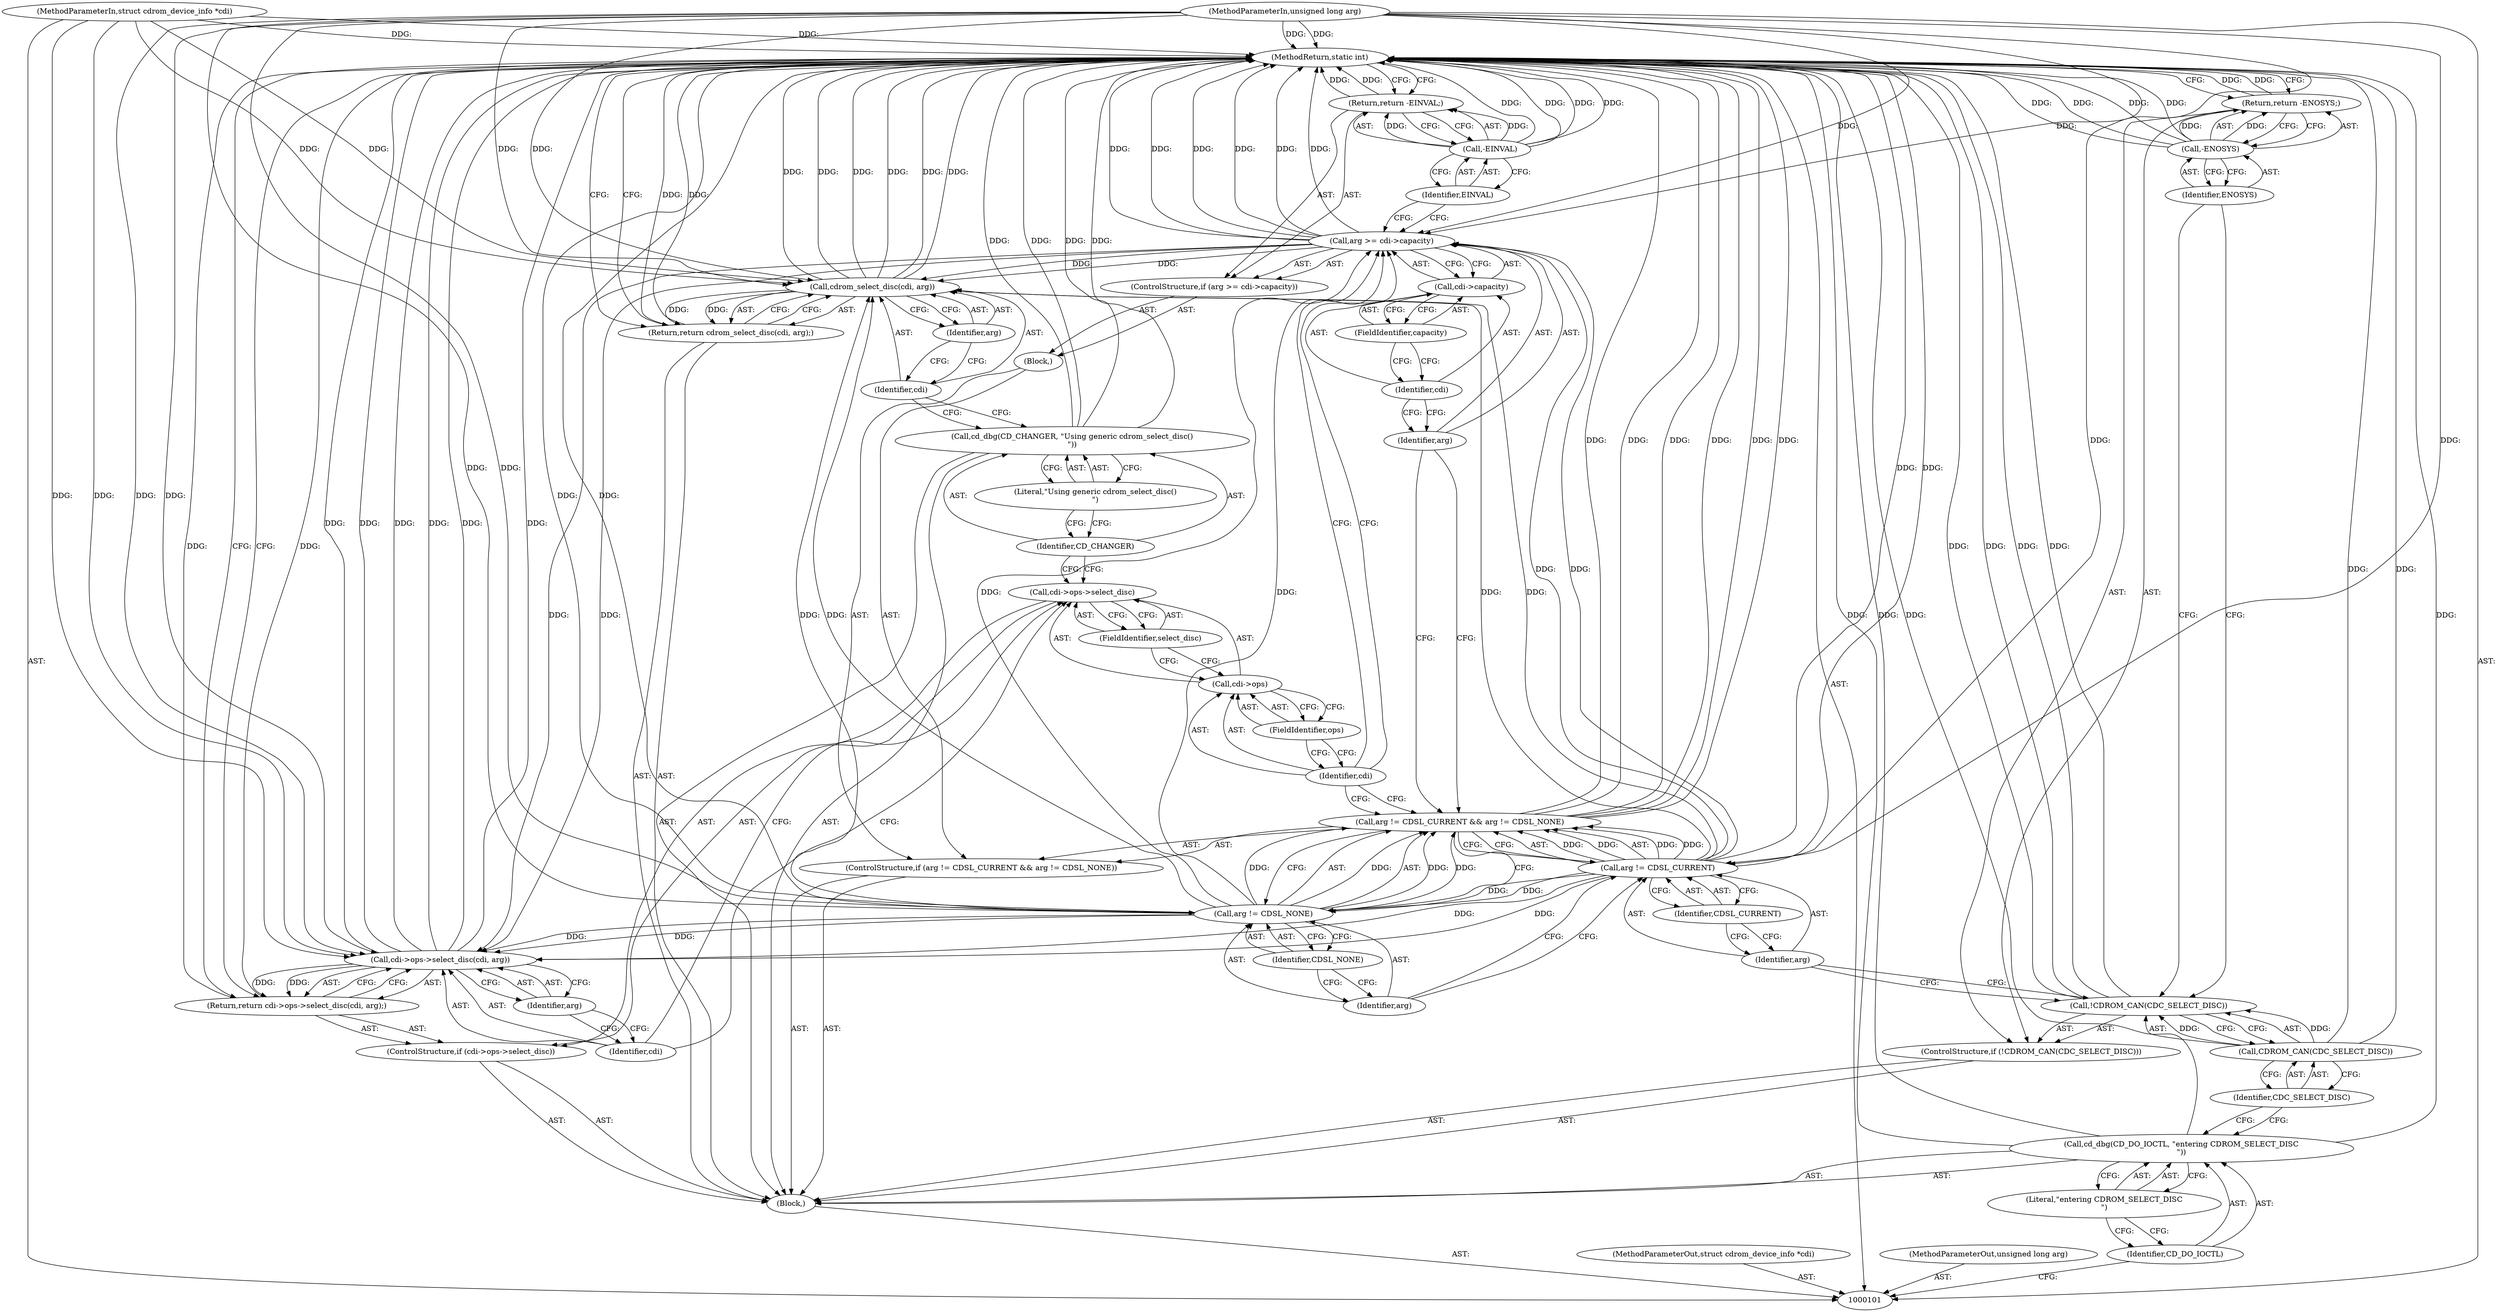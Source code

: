 digraph "0_linux_e4f3aa2e1e67bb48dfbaaf1cad59013d5a5bc276" {
"1000150" [label="(MethodReturn,static int)"];
"1000102" [label="(MethodParameterIn,struct cdrom_device_info *cdi)"];
"1000205" [label="(MethodParameterOut,struct cdrom_device_info *cdi)"];
"1000127" [label="(Call,cdi->capacity)"];
"1000128" [label="(Identifier,cdi)"];
"1000129" [label="(FieldIdentifier,capacity)"];
"1000124" [label="(ControlStructure,if (arg >= cdi->capacity))"];
"1000125" [label="(Call,arg >= cdi->capacity)"];
"1000126" [label="(Identifier,arg)"];
"1000131" [label="(Call,-EINVAL)"];
"1000132" [label="(Identifier,EINVAL)"];
"1000130" [label="(Return,return -EINVAL;)"];
"1000133" [label="(ControlStructure,if (cdi->ops->select_disc))"];
"1000137" [label="(FieldIdentifier,ops)"];
"1000138" [label="(FieldIdentifier,select_disc)"];
"1000134" [label="(Call,cdi->ops->select_disc)"];
"1000135" [label="(Call,cdi->ops)"];
"1000136" [label="(Identifier,cdi)"];
"1000103" [label="(MethodParameterIn,unsigned long arg)"];
"1000206" [label="(MethodParameterOut,unsigned long arg)"];
"1000139" [label="(Return,return cdi->ops->select_disc(cdi, arg);)"];
"1000141" [label="(Identifier,cdi)"];
"1000142" [label="(Identifier,arg)"];
"1000140" [label="(Call,cdi->ops->select_disc(cdi, arg))"];
"1000143" [label="(Call,cd_dbg(CD_CHANGER, \"Using generic cdrom_select_disc()\n\"))"];
"1000145" [label="(Literal,\"Using generic cdrom_select_disc()\n\")"];
"1000144" [label="(Identifier,CD_CHANGER)"];
"1000146" [label="(Return,return cdrom_select_disc(cdi, arg);)"];
"1000148" [label="(Identifier,cdi)"];
"1000149" [label="(Identifier,arg)"];
"1000147" [label="(Call,cdrom_select_disc(cdi, arg))"];
"1000104" [label="(Block,)"];
"1000105" [label="(Call,cd_dbg(CD_DO_IOCTL, \"entering CDROM_SELECT_DISC\n\"))"];
"1000107" [label="(Literal,\"entering CDROM_SELECT_DISC\n\")"];
"1000106" [label="(Identifier,CD_DO_IOCTL)"];
"1000108" [label="(ControlStructure,if (!CDROM_CAN(CDC_SELECT_DISC)))"];
"1000111" [label="(Identifier,CDC_SELECT_DISC)"];
"1000109" [label="(Call,!CDROM_CAN(CDC_SELECT_DISC))"];
"1000110" [label="(Call,CDROM_CAN(CDC_SELECT_DISC))"];
"1000113" [label="(Call,-ENOSYS)"];
"1000114" [label="(Identifier,ENOSYS)"];
"1000112" [label="(Return,return -ENOSYS;)"];
"1000119" [label="(Identifier,CDSL_CURRENT)"];
"1000115" [label="(ControlStructure,if (arg != CDSL_CURRENT && arg != CDSL_NONE))"];
"1000120" [label="(Call,arg != CDSL_NONE)"];
"1000121" [label="(Identifier,arg)"];
"1000122" [label="(Identifier,CDSL_NONE)"];
"1000123" [label="(Block,)"];
"1000116" [label="(Call,arg != CDSL_CURRENT && arg != CDSL_NONE)"];
"1000117" [label="(Call,arg != CDSL_CURRENT)"];
"1000118" [label="(Identifier,arg)"];
"1000150" -> "1000101"  [label="AST: "];
"1000150" -> "1000112"  [label="CFG: "];
"1000150" -> "1000130"  [label="CFG: "];
"1000150" -> "1000139"  [label="CFG: "];
"1000150" -> "1000146"  [label="CFG: "];
"1000139" -> "1000150"  [label="DDG: "];
"1000146" -> "1000150"  [label="DDG: "];
"1000112" -> "1000150"  [label="DDG: "];
"1000130" -> "1000150"  [label="DDG: "];
"1000116" -> "1000150"  [label="DDG: "];
"1000116" -> "1000150"  [label="DDG: "];
"1000116" -> "1000150"  [label="DDG: "];
"1000125" -> "1000150"  [label="DDG: "];
"1000125" -> "1000150"  [label="DDG: "];
"1000125" -> "1000150"  [label="DDG: "];
"1000140" -> "1000150"  [label="DDG: "];
"1000140" -> "1000150"  [label="DDG: "];
"1000140" -> "1000150"  [label="DDG: "];
"1000105" -> "1000150"  [label="DDG: "];
"1000105" -> "1000150"  [label="DDG: "];
"1000113" -> "1000150"  [label="DDG: "];
"1000113" -> "1000150"  [label="DDG: "];
"1000102" -> "1000150"  [label="DDG: "];
"1000117" -> "1000150"  [label="DDG: "];
"1000131" -> "1000150"  [label="DDG: "];
"1000131" -> "1000150"  [label="DDG: "];
"1000103" -> "1000150"  [label="DDG: "];
"1000143" -> "1000150"  [label="DDG: "];
"1000143" -> "1000150"  [label="DDG: "];
"1000147" -> "1000150"  [label="DDG: "];
"1000147" -> "1000150"  [label="DDG: "];
"1000147" -> "1000150"  [label="DDG: "];
"1000109" -> "1000150"  [label="DDG: "];
"1000109" -> "1000150"  [label="DDG: "];
"1000120" -> "1000150"  [label="DDG: "];
"1000110" -> "1000150"  [label="DDG: "];
"1000102" -> "1000101"  [label="AST: "];
"1000102" -> "1000150"  [label="DDG: "];
"1000102" -> "1000140"  [label="DDG: "];
"1000102" -> "1000147"  [label="DDG: "];
"1000205" -> "1000101"  [label="AST: "];
"1000127" -> "1000125"  [label="AST: "];
"1000127" -> "1000129"  [label="CFG: "];
"1000128" -> "1000127"  [label="AST: "];
"1000129" -> "1000127"  [label="AST: "];
"1000125" -> "1000127"  [label="CFG: "];
"1000128" -> "1000127"  [label="AST: "];
"1000128" -> "1000126"  [label="CFG: "];
"1000129" -> "1000128"  [label="CFG: "];
"1000129" -> "1000127"  [label="AST: "];
"1000129" -> "1000128"  [label="CFG: "];
"1000127" -> "1000129"  [label="CFG: "];
"1000124" -> "1000123"  [label="AST: "];
"1000125" -> "1000124"  [label="AST: "];
"1000130" -> "1000124"  [label="AST: "];
"1000125" -> "1000124"  [label="AST: "];
"1000125" -> "1000127"  [label="CFG: "];
"1000126" -> "1000125"  [label="AST: "];
"1000127" -> "1000125"  [label="AST: "];
"1000132" -> "1000125"  [label="CFG: "];
"1000136" -> "1000125"  [label="CFG: "];
"1000125" -> "1000150"  [label="DDG: "];
"1000125" -> "1000150"  [label="DDG: "];
"1000125" -> "1000150"  [label="DDG: "];
"1000120" -> "1000125"  [label="DDG: "];
"1000117" -> "1000125"  [label="DDG: "];
"1000103" -> "1000125"  [label="DDG: "];
"1000125" -> "1000140"  [label="DDG: "];
"1000125" -> "1000147"  [label="DDG: "];
"1000126" -> "1000125"  [label="AST: "];
"1000126" -> "1000116"  [label="CFG: "];
"1000128" -> "1000126"  [label="CFG: "];
"1000131" -> "1000130"  [label="AST: "];
"1000131" -> "1000132"  [label="CFG: "];
"1000132" -> "1000131"  [label="AST: "];
"1000130" -> "1000131"  [label="CFG: "];
"1000131" -> "1000150"  [label="DDG: "];
"1000131" -> "1000150"  [label="DDG: "];
"1000131" -> "1000130"  [label="DDG: "];
"1000132" -> "1000131"  [label="AST: "];
"1000132" -> "1000125"  [label="CFG: "];
"1000131" -> "1000132"  [label="CFG: "];
"1000130" -> "1000124"  [label="AST: "];
"1000130" -> "1000131"  [label="CFG: "];
"1000131" -> "1000130"  [label="AST: "];
"1000150" -> "1000130"  [label="CFG: "];
"1000130" -> "1000150"  [label="DDG: "];
"1000131" -> "1000130"  [label="DDG: "];
"1000133" -> "1000104"  [label="AST: "];
"1000134" -> "1000133"  [label="AST: "];
"1000139" -> "1000133"  [label="AST: "];
"1000137" -> "1000135"  [label="AST: "];
"1000137" -> "1000136"  [label="CFG: "];
"1000135" -> "1000137"  [label="CFG: "];
"1000138" -> "1000134"  [label="AST: "];
"1000138" -> "1000135"  [label="CFG: "];
"1000134" -> "1000138"  [label="CFG: "];
"1000134" -> "1000133"  [label="AST: "];
"1000134" -> "1000138"  [label="CFG: "];
"1000135" -> "1000134"  [label="AST: "];
"1000138" -> "1000134"  [label="AST: "];
"1000141" -> "1000134"  [label="CFG: "];
"1000144" -> "1000134"  [label="CFG: "];
"1000135" -> "1000134"  [label="AST: "];
"1000135" -> "1000137"  [label="CFG: "];
"1000136" -> "1000135"  [label="AST: "];
"1000137" -> "1000135"  [label="AST: "];
"1000138" -> "1000135"  [label="CFG: "];
"1000136" -> "1000135"  [label="AST: "];
"1000136" -> "1000125"  [label="CFG: "];
"1000136" -> "1000116"  [label="CFG: "];
"1000137" -> "1000136"  [label="CFG: "];
"1000103" -> "1000101"  [label="AST: "];
"1000103" -> "1000150"  [label="DDG: "];
"1000103" -> "1000117"  [label="DDG: "];
"1000103" -> "1000120"  [label="DDG: "];
"1000103" -> "1000125"  [label="DDG: "];
"1000103" -> "1000140"  [label="DDG: "];
"1000103" -> "1000147"  [label="DDG: "];
"1000206" -> "1000101"  [label="AST: "];
"1000139" -> "1000133"  [label="AST: "];
"1000139" -> "1000140"  [label="CFG: "];
"1000140" -> "1000139"  [label="AST: "];
"1000150" -> "1000139"  [label="CFG: "];
"1000139" -> "1000150"  [label="DDG: "];
"1000140" -> "1000139"  [label="DDG: "];
"1000141" -> "1000140"  [label="AST: "];
"1000141" -> "1000134"  [label="CFG: "];
"1000142" -> "1000141"  [label="CFG: "];
"1000142" -> "1000140"  [label="AST: "];
"1000142" -> "1000141"  [label="CFG: "];
"1000140" -> "1000142"  [label="CFG: "];
"1000140" -> "1000139"  [label="AST: "];
"1000140" -> "1000142"  [label="CFG: "];
"1000141" -> "1000140"  [label="AST: "];
"1000142" -> "1000140"  [label="AST: "];
"1000139" -> "1000140"  [label="CFG: "];
"1000140" -> "1000150"  [label="DDG: "];
"1000140" -> "1000150"  [label="DDG: "];
"1000140" -> "1000150"  [label="DDG: "];
"1000140" -> "1000139"  [label="DDG: "];
"1000102" -> "1000140"  [label="DDG: "];
"1000125" -> "1000140"  [label="DDG: "];
"1000120" -> "1000140"  [label="DDG: "];
"1000117" -> "1000140"  [label="DDG: "];
"1000103" -> "1000140"  [label="DDG: "];
"1000143" -> "1000104"  [label="AST: "];
"1000143" -> "1000145"  [label="CFG: "];
"1000144" -> "1000143"  [label="AST: "];
"1000145" -> "1000143"  [label="AST: "];
"1000148" -> "1000143"  [label="CFG: "];
"1000143" -> "1000150"  [label="DDG: "];
"1000143" -> "1000150"  [label="DDG: "];
"1000145" -> "1000143"  [label="AST: "];
"1000145" -> "1000144"  [label="CFG: "];
"1000143" -> "1000145"  [label="CFG: "];
"1000144" -> "1000143"  [label="AST: "];
"1000144" -> "1000134"  [label="CFG: "];
"1000145" -> "1000144"  [label="CFG: "];
"1000146" -> "1000104"  [label="AST: "];
"1000146" -> "1000147"  [label="CFG: "];
"1000147" -> "1000146"  [label="AST: "];
"1000150" -> "1000146"  [label="CFG: "];
"1000146" -> "1000150"  [label="DDG: "];
"1000147" -> "1000146"  [label="DDG: "];
"1000148" -> "1000147"  [label="AST: "];
"1000148" -> "1000143"  [label="CFG: "];
"1000149" -> "1000148"  [label="CFG: "];
"1000149" -> "1000147"  [label="AST: "];
"1000149" -> "1000148"  [label="CFG: "];
"1000147" -> "1000149"  [label="CFG: "];
"1000147" -> "1000146"  [label="AST: "];
"1000147" -> "1000149"  [label="CFG: "];
"1000148" -> "1000147"  [label="AST: "];
"1000149" -> "1000147"  [label="AST: "];
"1000146" -> "1000147"  [label="CFG: "];
"1000147" -> "1000150"  [label="DDG: "];
"1000147" -> "1000150"  [label="DDG: "];
"1000147" -> "1000150"  [label="DDG: "];
"1000147" -> "1000146"  [label="DDG: "];
"1000102" -> "1000147"  [label="DDG: "];
"1000125" -> "1000147"  [label="DDG: "];
"1000120" -> "1000147"  [label="DDG: "];
"1000117" -> "1000147"  [label="DDG: "];
"1000103" -> "1000147"  [label="DDG: "];
"1000104" -> "1000101"  [label="AST: "];
"1000105" -> "1000104"  [label="AST: "];
"1000108" -> "1000104"  [label="AST: "];
"1000115" -> "1000104"  [label="AST: "];
"1000133" -> "1000104"  [label="AST: "];
"1000143" -> "1000104"  [label="AST: "];
"1000146" -> "1000104"  [label="AST: "];
"1000105" -> "1000104"  [label="AST: "];
"1000105" -> "1000107"  [label="CFG: "];
"1000106" -> "1000105"  [label="AST: "];
"1000107" -> "1000105"  [label="AST: "];
"1000111" -> "1000105"  [label="CFG: "];
"1000105" -> "1000150"  [label="DDG: "];
"1000105" -> "1000150"  [label="DDG: "];
"1000107" -> "1000105"  [label="AST: "];
"1000107" -> "1000106"  [label="CFG: "];
"1000105" -> "1000107"  [label="CFG: "];
"1000106" -> "1000105"  [label="AST: "];
"1000106" -> "1000101"  [label="CFG: "];
"1000107" -> "1000106"  [label="CFG: "];
"1000108" -> "1000104"  [label="AST: "];
"1000109" -> "1000108"  [label="AST: "];
"1000112" -> "1000108"  [label="AST: "];
"1000111" -> "1000110"  [label="AST: "];
"1000111" -> "1000105"  [label="CFG: "];
"1000110" -> "1000111"  [label="CFG: "];
"1000109" -> "1000108"  [label="AST: "];
"1000109" -> "1000110"  [label="CFG: "];
"1000110" -> "1000109"  [label="AST: "];
"1000114" -> "1000109"  [label="CFG: "];
"1000118" -> "1000109"  [label="CFG: "];
"1000109" -> "1000150"  [label="DDG: "];
"1000109" -> "1000150"  [label="DDG: "];
"1000110" -> "1000109"  [label="DDG: "];
"1000110" -> "1000109"  [label="AST: "];
"1000110" -> "1000111"  [label="CFG: "];
"1000111" -> "1000110"  [label="AST: "];
"1000109" -> "1000110"  [label="CFG: "];
"1000110" -> "1000150"  [label="DDG: "];
"1000110" -> "1000109"  [label="DDG: "];
"1000113" -> "1000112"  [label="AST: "];
"1000113" -> "1000114"  [label="CFG: "];
"1000114" -> "1000113"  [label="AST: "];
"1000112" -> "1000113"  [label="CFG: "];
"1000113" -> "1000150"  [label="DDG: "];
"1000113" -> "1000150"  [label="DDG: "];
"1000113" -> "1000112"  [label="DDG: "];
"1000114" -> "1000113"  [label="AST: "];
"1000114" -> "1000109"  [label="CFG: "];
"1000113" -> "1000114"  [label="CFG: "];
"1000112" -> "1000108"  [label="AST: "];
"1000112" -> "1000113"  [label="CFG: "];
"1000113" -> "1000112"  [label="AST: "];
"1000150" -> "1000112"  [label="CFG: "];
"1000112" -> "1000150"  [label="DDG: "];
"1000113" -> "1000112"  [label="DDG: "];
"1000119" -> "1000117"  [label="AST: "];
"1000119" -> "1000118"  [label="CFG: "];
"1000117" -> "1000119"  [label="CFG: "];
"1000115" -> "1000104"  [label="AST: "];
"1000116" -> "1000115"  [label="AST: "];
"1000123" -> "1000115"  [label="AST: "];
"1000120" -> "1000116"  [label="AST: "];
"1000120" -> "1000122"  [label="CFG: "];
"1000121" -> "1000120"  [label="AST: "];
"1000122" -> "1000120"  [label="AST: "];
"1000116" -> "1000120"  [label="CFG: "];
"1000120" -> "1000150"  [label="DDG: "];
"1000120" -> "1000116"  [label="DDG: "];
"1000120" -> "1000116"  [label="DDG: "];
"1000117" -> "1000120"  [label="DDG: "];
"1000103" -> "1000120"  [label="DDG: "];
"1000120" -> "1000125"  [label="DDG: "];
"1000120" -> "1000140"  [label="DDG: "];
"1000120" -> "1000147"  [label="DDG: "];
"1000121" -> "1000120"  [label="AST: "];
"1000121" -> "1000117"  [label="CFG: "];
"1000122" -> "1000121"  [label="CFG: "];
"1000122" -> "1000120"  [label="AST: "];
"1000122" -> "1000121"  [label="CFG: "];
"1000120" -> "1000122"  [label="CFG: "];
"1000123" -> "1000115"  [label="AST: "];
"1000124" -> "1000123"  [label="AST: "];
"1000116" -> "1000115"  [label="AST: "];
"1000116" -> "1000117"  [label="CFG: "];
"1000116" -> "1000120"  [label="CFG: "];
"1000117" -> "1000116"  [label="AST: "];
"1000120" -> "1000116"  [label="AST: "];
"1000126" -> "1000116"  [label="CFG: "];
"1000136" -> "1000116"  [label="CFG: "];
"1000116" -> "1000150"  [label="DDG: "];
"1000116" -> "1000150"  [label="DDG: "];
"1000116" -> "1000150"  [label="DDG: "];
"1000117" -> "1000116"  [label="DDG: "];
"1000117" -> "1000116"  [label="DDG: "];
"1000120" -> "1000116"  [label="DDG: "];
"1000120" -> "1000116"  [label="DDG: "];
"1000117" -> "1000116"  [label="AST: "];
"1000117" -> "1000119"  [label="CFG: "];
"1000118" -> "1000117"  [label="AST: "];
"1000119" -> "1000117"  [label="AST: "];
"1000121" -> "1000117"  [label="CFG: "];
"1000116" -> "1000117"  [label="CFG: "];
"1000117" -> "1000150"  [label="DDG: "];
"1000117" -> "1000116"  [label="DDG: "];
"1000117" -> "1000116"  [label="DDG: "];
"1000103" -> "1000117"  [label="DDG: "];
"1000117" -> "1000120"  [label="DDG: "];
"1000117" -> "1000125"  [label="DDG: "];
"1000117" -> "1000140"  [label="DDG: "];
"1000117" -> "1000147"  [label="DDG: "];
"1000118" -> "1000117"  [label="AST: "];
"1000118" -> "1000109"  [label="CFG: "];
"1000119" -> "1000118"  [label="CFG: "];
}
